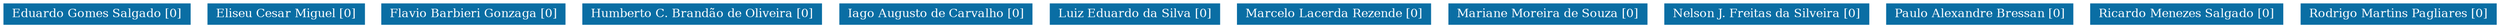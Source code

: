 strict graph grafo2 {
	graph [bb="0,0,2074,21",
		id=grafo2,
		overlap=False
	];
	node [fontsize=12,
		label="\N",
		shape=rectangle,
		style=filled
	];
	0	 [URL="membro-2363460036599181.html",
		color="#0A6EA4",
		fontcolor="#FFFFFF",
		height=0.29167,
		label="Eduardo Gomes Salgado [0]",
		pos="76,10.5",
		width=2.1111];
	1	 [URL="membro-6883421018811339.html",
		color="#0A6EA4",
		fontcolor="#FFFFFF",
		height=0.29167,
		label="Eliseu Cesar Miguel [0]",
		pos="235,10.5",
		width=1.7917];
	2	 [URL="membro-1310310705488241.html",
		color="#0A6EA4",
		fontcolor="#FFFFFF",
		height=0.29167,
		label="Flavio Barbieri Gonzaga [0]",
		pos="393,10.5",
		width=2.0972];
	3	 [URL="membro-3832045632369639.html",
		color="#0A6EA4",
		fontcolor="#FFFFFF",
		height=0.29167,
		label="Humberto C. Brandão de Oliveira [0]",
		pos="584,10.5",
		width=2.6944];
	4	 [URL="membro-9975041225831602.html",
		color="#0A6EA4",
		fontcolor="#FFFFFF",
		height=0.29167,
		label="Iago Augusto de Carvalho [0]",
		pos="778,10.5",
		width=2.1944];
	5	 [URL="membro-5459510407019521.html",
		color="#0A6EA4",
		fontcolor="#FFFFFF",
		height=0.29167,
		label="Luiz Eduardo da Silva [0]",
		pos="945,10.5",
		width=1.9444];
	6	 [URL="membro-6453091384982419.html",
		color="#0A6EA4",
		fontcolor="#FFFFFF",
		height=0.29167,
		label="Marcelo Lacerda Rezende [0]",
		pos="1112,10.5",
		width=2.1806];
	7	 [URL="membro-9682825029495702.html",
		color="#0A6EA4",
		fontcolor="#FFFFFF",
		height=0.29167,
		label="Mariane Moreira de Souza [0]",
		pos="1289,10.5",
		width=2.2222];
	8	 [URL="membro-6853382226977684.html",
		color="#0A6EA4",
		fontcolor="#FFFFFF",
		height=0.29167,
		label="Nelson J. Freitas da Silveira [0]",
		pos="1469,10.5",
		width=2.2778];
	9	 [URL="membro-0231239253253477.html",
		color="#0A6EA4",
		fontcolor="#FFFFFF",
		height=0.29167,
		label="Paulo Alexandre Bressan [0]",
		pos="1646,10.5",
		width=2.125];
	10	 [URL="membro-8918198224706238.html",
		color="#0A6EA4",
		fontcolor="#FFFFFF",
		height=0.29167,
		label="Ricardo Menezes Salgado [0]",
		pos="1819,10.5",
		width=2.1806];
	11	 [URL="membro-1194178136211401.html",
		color="#0A6EA4",
		fontcolor="#FFFFFF",
		height=0.29167,
		label="Rodrigo Martins Pagliares [0]",
		pos="1995,10.5",
		width=2.1944];
}

